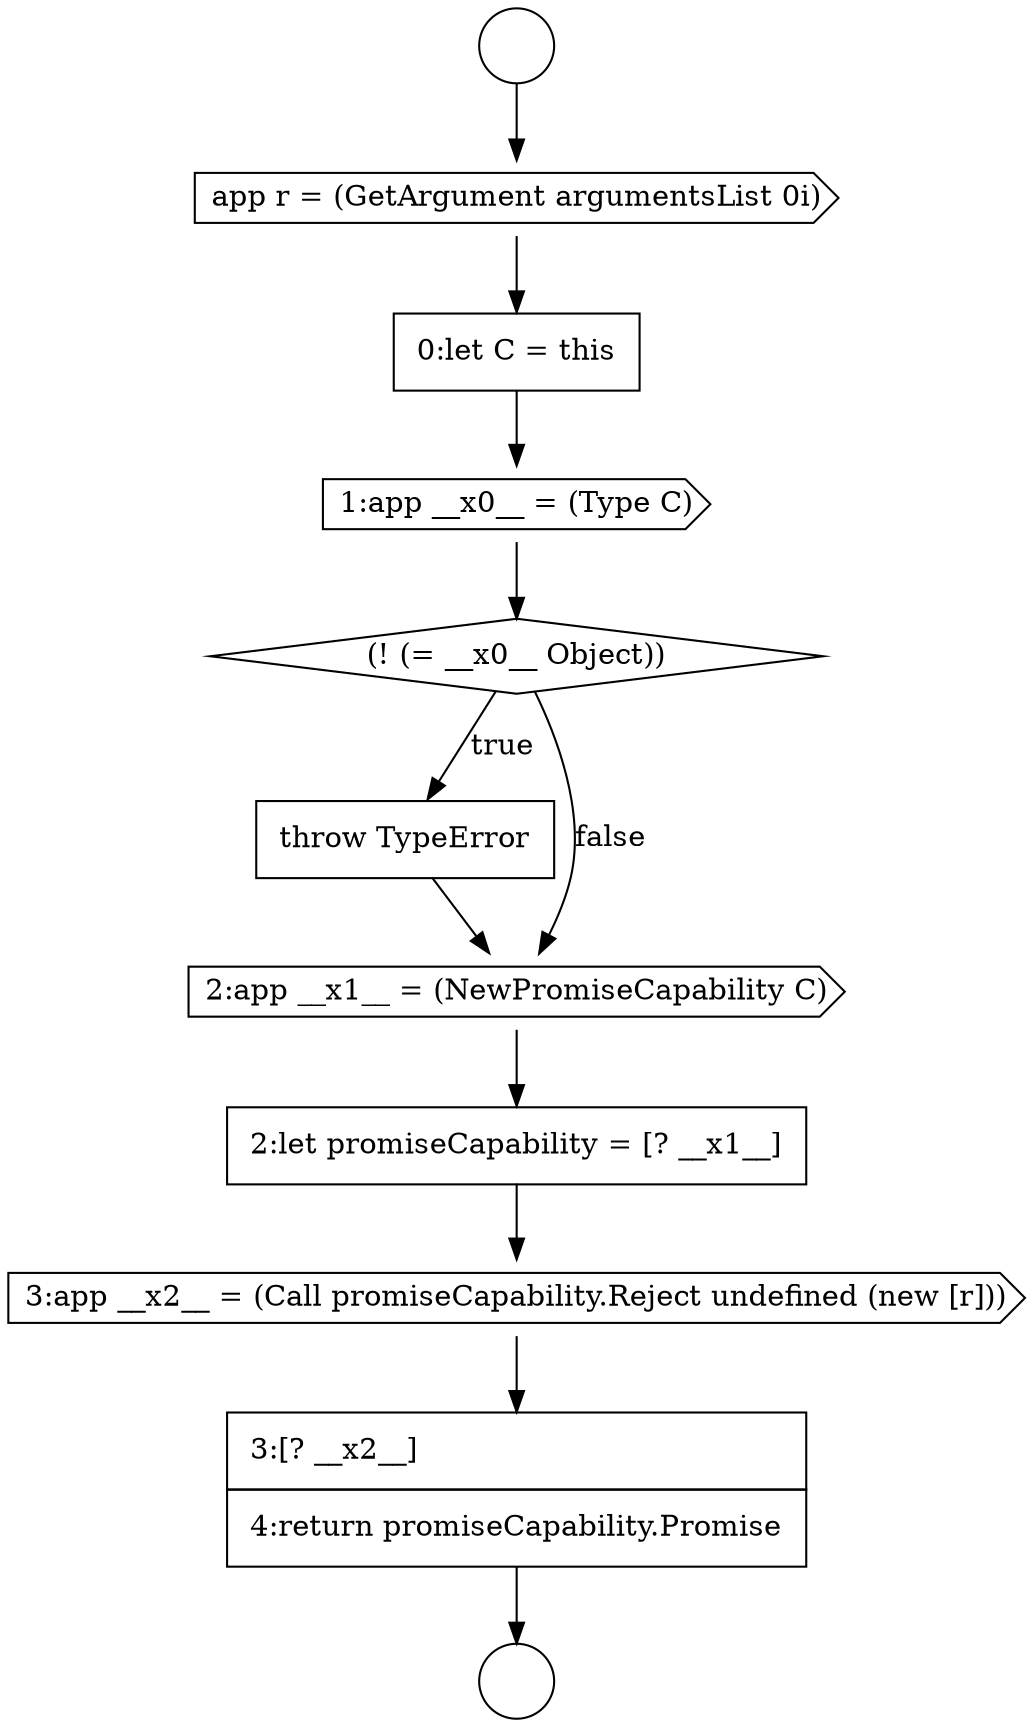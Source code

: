 digraph {
  node17677 [shape=cds, label=<<font color="black">1:app __x0__ = (Type C)</font>> color="black" fillcolor="white" style=filled]
  node17674 [shape=circle label=" " color="black" fillcolor="white" style=filled]
  node17683 [shape=none, margin=0, label=<<font color="black">
    <table border="0" cellborder="1" cellspacing="0" cellpadding="10">
      <tr><td align="left">3:[? __x2__]</td></tr>
      <tr><td align="left">4:return promiseCapability.Promise</td></tr>
    </table>
  </font>> color="black" fillcolor="white" style=filled]
  node17682 [shape=cds, label=<<font color="black">3:app __x2__ = (Call promiseCapability.Reject undefined (new [r]))</font>> color="black" fillcolor="white" style=filled]
  node17681 [shape=none, margin=0, label=<<font color="black">
    <table border="0" cellborder="1" cellspacing="0" cellpadding="10">
      <tr><td align="left">2:let promiseCapability = [? __x1__]</td></tr>
    </table>
  </font>> color="black" fillcolor="white" style=filled]
  node17678 [shape=diamond, label=<<font color="black">(! (= __x0__ Object))</font>> color="black" fillcolor="white" style=filled]
  node17675 [shape=cds, label=<<font color="black">app r = (GetArgument argumentsList 0i)</font>> color="black" fillcolor="white" style=filled]
  node17679 [shape=none, margin=0, label=<<font color="black">
    <table border="0" cellborder="1" cellspacing="0" cellpadding="10">
      <tr><td align="left">throw TypeError</td></tr>
    </table>
  </font>> color="black" fillcolor="white" style=filled]
  node17676 [shape=none, margin=0, label=<<font color="black">
    <table border="0" cellborder="1" cellspacing="0" cellpadding="10">
      <tr><td align="left">0:let C = this</td></tr>
    </table>
  </font>> color="black" fillcolor="white" style=filled]
  node17680 [shape=cds, label=<<font color="black">2:app __x1__ = (NewPromiseCapability C)</font>> color="black" fillcolor="white" style=filled]
  node17673 [shape=circle label=" " color="black" fillcolor="white" style=filled]
  node17681 -> node17682 [ color="black"]
  node17676 -> node17677 [ color="black"]
  node17680 -> node17681 [ color="black"]
  node17683 -> node17674 [ color="black"]
  node17678 -> node17679 [label=<<font color="black">true</font>> color="black"]
  node17678 -> node17680 [label=<<font color="black">false</font>> color="black"]
  node17675 -> node17676 [ color="black"]
  node17677 -> node17678 [ color="black"]
  node17682 -> node17683 [ color="black"]
  node17673 -> node17675 [ color="black"]
  node17679 -> node17680 [ color="black"]
}
